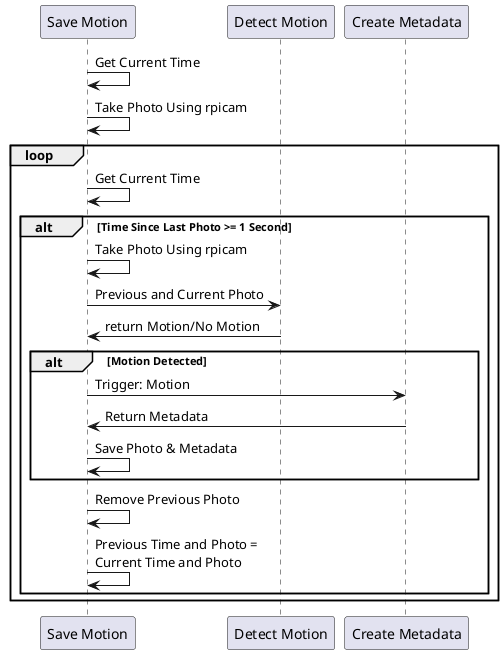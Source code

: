 @startuml

  participant "Save Motion" as rpiSMotion
  participant "Detect Motion" as rpiDMotion
  participant "Create Metadata" as rpiMeta

rpiSMotion -> rpiSMotion : Get Current Time
rpiSMotion -> rpiSMotion : Take Photo Using rpicam

loop
    rpiSMotion -> rpiSMotion : Get Current Time
    alt Time Since Last Photo >= 1 Second
      rpiSMotion -> rpiSMotion : Take Photo Using rpicam
      rpiSMotion -> rpiDMotion : Previous and Current Photo
      rpiDMotion -> rpiSMotion : return Motion/No Motion
      alt Motion Detected
        rpiSMotion -> rpiMeta : Trigger: Motion
        rpiMeta -> rpiSMotion : Return Metadata
        rpiSMotion -> rpiSMotion : Save Photo & Metadata
      end
      rpiSMotion -> rpiSMotion : Remove Previous Photo
      rpiSMotion -> rpiSMotion : Previous Time and Photo =\nCurrent Time and Photo
    end
end
@enduml
